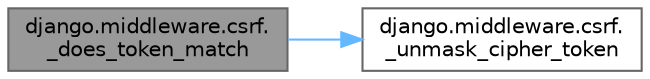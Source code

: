 digraph "django.middleware.csrf._does_token_match"
{
 // LATEX_PDF_SIZE
  bgcolor="transparent";
  edge [fontname=Helvetica,fontsize=10,labelfontname=Helvetica,labelfontsize=10];
  node [fontname=Helvetica,fontsize=10,shape=box,height=0.2,width=0.4];
  rankdir="LR";
  Node1 [id="Node000001",label="django.middleware.csrf.\l_does_token_match",height=0.2,width=0.4,color="gray40", fillcolor="grey60", style="filled", fontcolor="black",tooltip=" "];
  Node1 -> Node2 [id="edge1_Node000001_Node000002",color="steelblue1",style="solid",tooltip=" "];
  Node2 [id="Node000002",label="django.middleware.csrf.\l_unmask_cipher_token",height=0.2,width=0.4,color="grey40", fillcolor="white", style="filled",URL="$namespacedjango_1_1middleware_1_1csrf.html#aec9fa8ebef034797f9406f9a7d968963",tooltip=" "];
}
